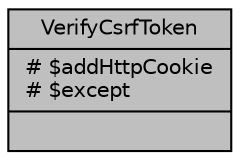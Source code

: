 digraph "VerifyCsrfToken"
{
 // LATEX_PDF_SIZE
  bgcolor="transparent";
  edge [fontname="Helvetica",fontsize="10",labelfontname="Helvetica",labelfontsize="10"];
  node [fontname="Helvetica",fontsize="10",shape=record];
  Node1 [label="{VerifyCsrfToken\n|# $addHttpCookie\l# $except\l|}",height=0.2,width=0.4,color="black", fillcolor="grey75", style="filled", fontcolor="black",tooltip="Gestiona los middleware para los tokens CSRF."];
}
